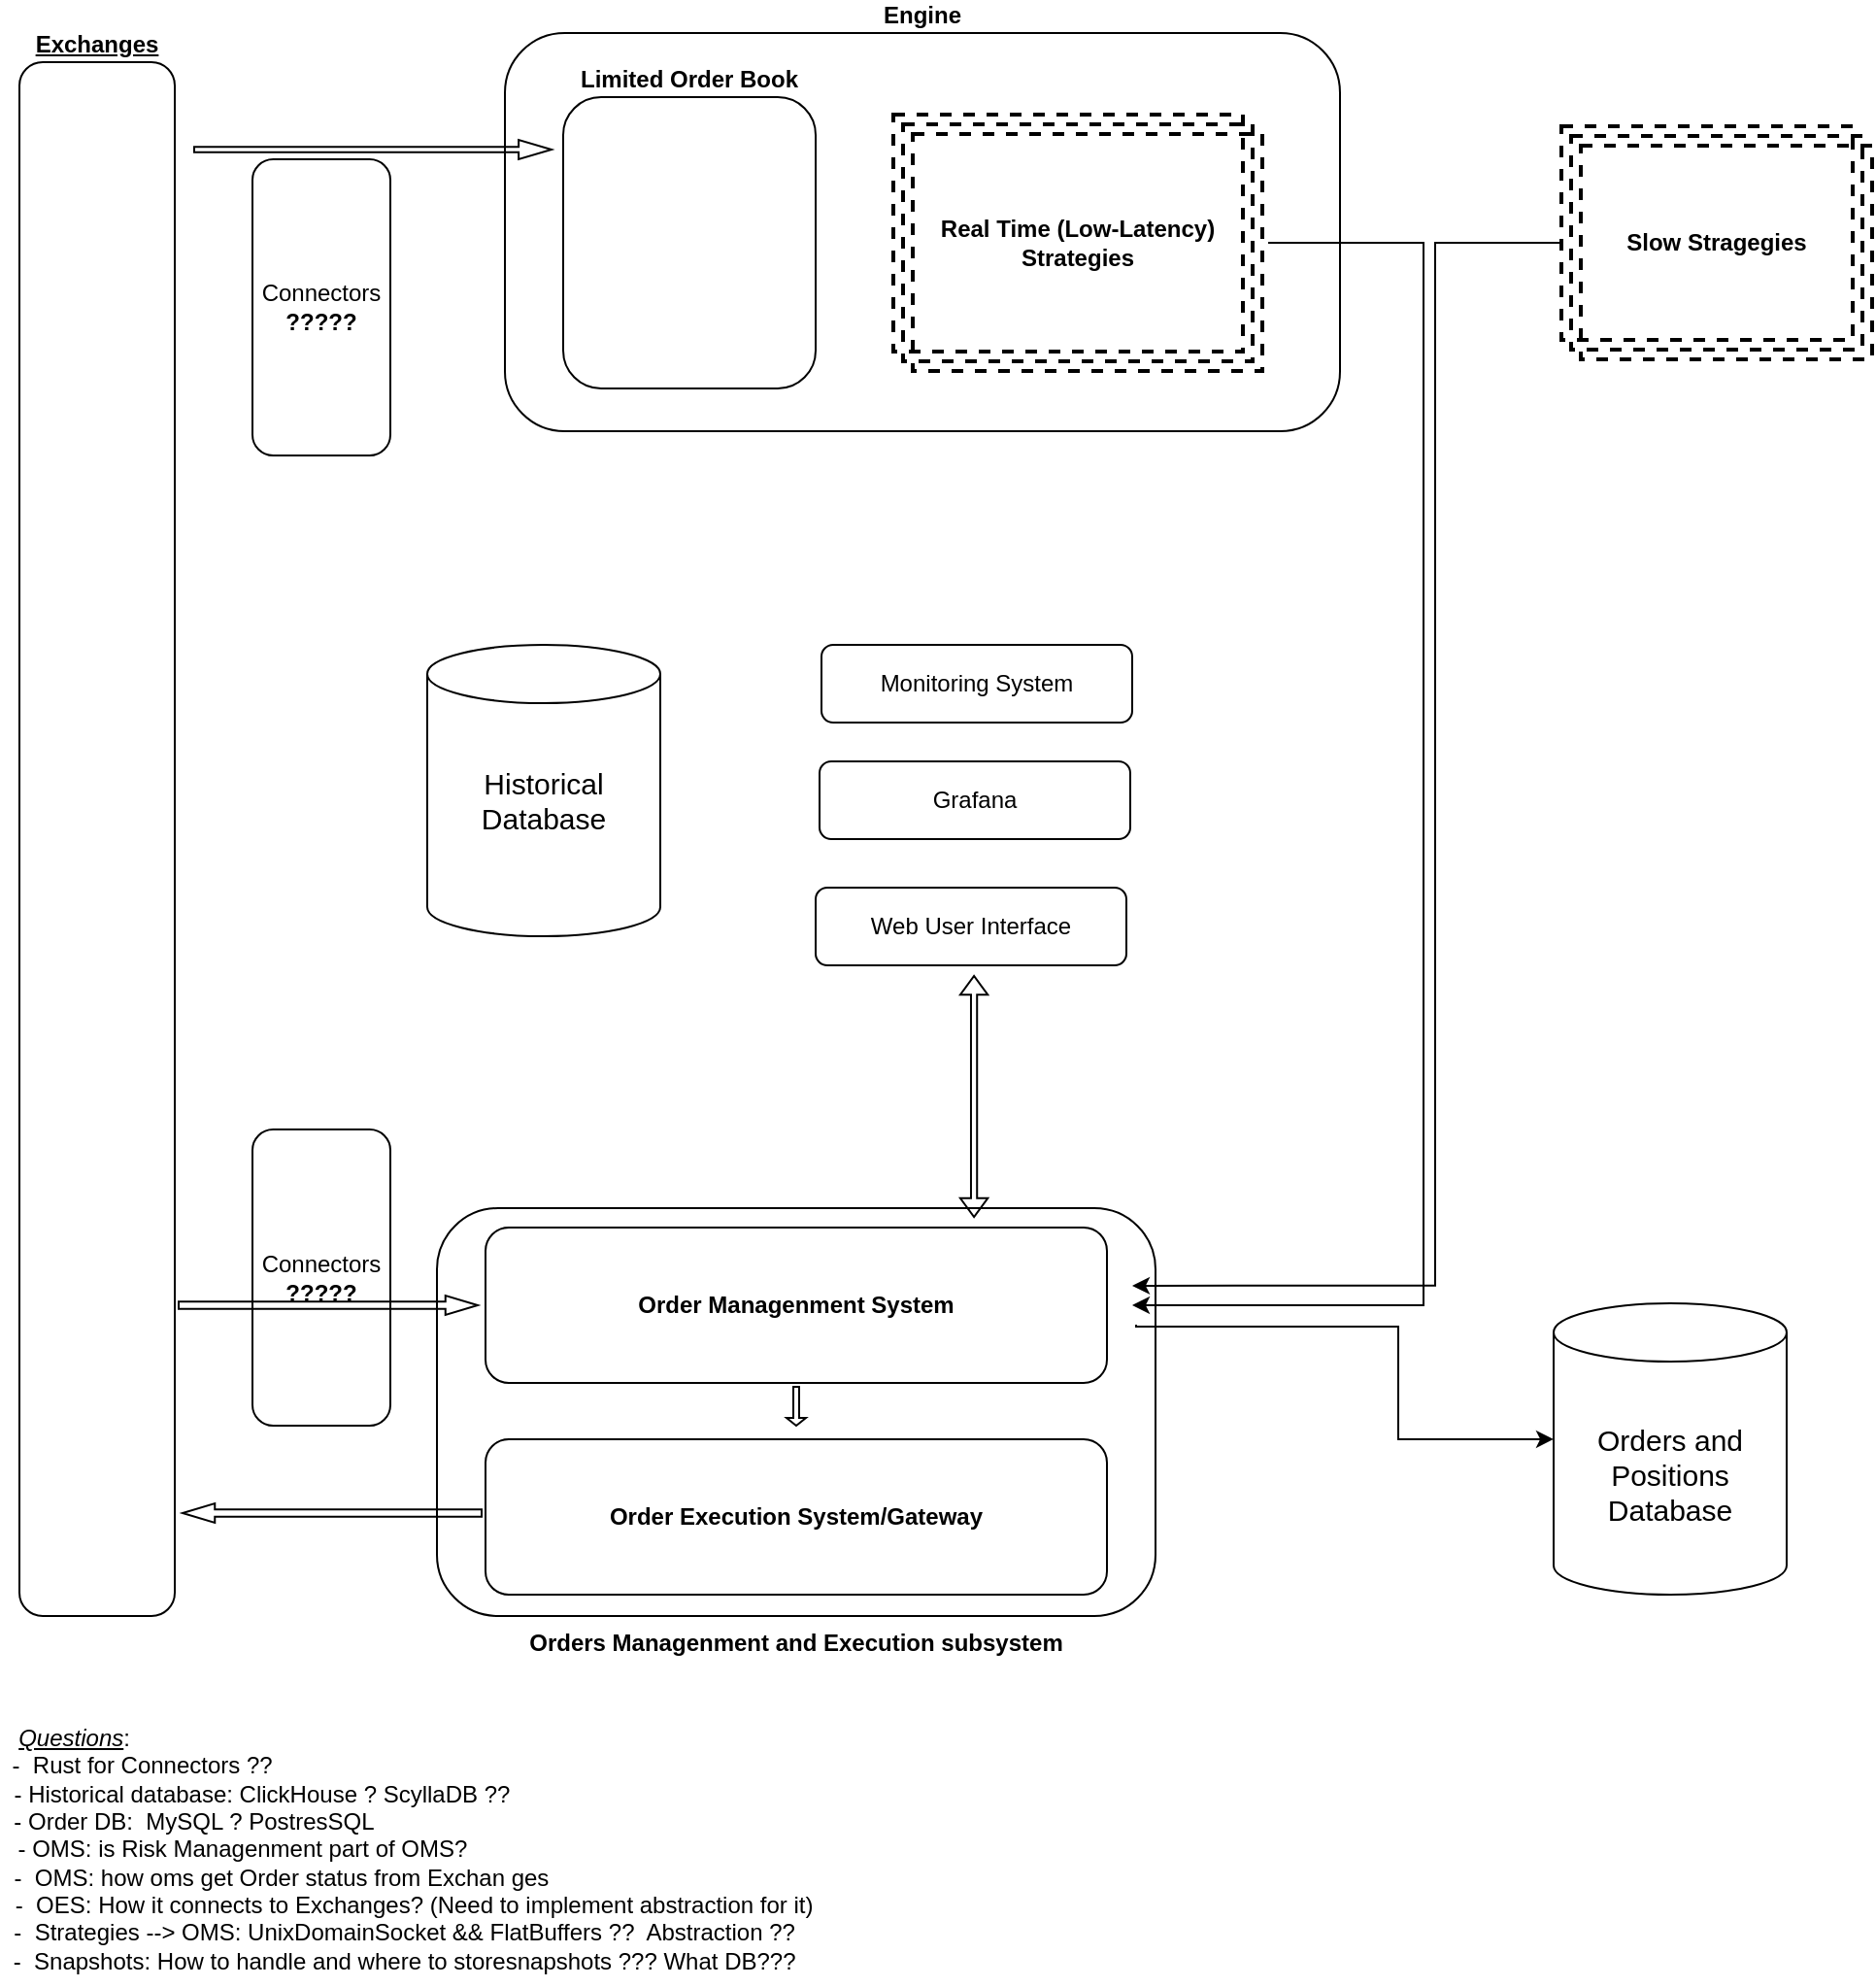 <mxfile version="26.1.2">
  <diagram name="Page-1" id="4KoAmVDkefFNXdqAuzSo">
    <mxGraphModel dx="1050" dy="572" grid="1" gridSize="10" guides="1" tooltips="1" connect="1" arrows="1" fold="1" page="1" pageScale="1" pageWidth="850" pageHeight="1100" math="0" shadow="0">
      <root>
        <mxCell id="0" />
        <mxCell id="1" parent="0" />
        <mxCell id="ha6ITQb57JJ6qsP4La8v-1" value="&lt;b&gt;&lt;u&gt;Exchanges&lt;/u&gt;&lt;/b&gt;" style="rounded=1;whiteSpace=wrap;html=1;fillColor=none;gradientColor=default;labelPosition=center;verticalLabelPosition=top;align=center;verticalAlign=bottom;" parent="1" vertex="1">
          <mxGeometry x="40" y="40" width="80" height="800" as="geometry" />
        </mxCell>
        <mxCell id="ha6ITQb57JJ6qsP4La8v-3" value="&lt;b&gt;Limited Order Book&lt;/b&gt;" style="rounded=1;whiteSpace=wrap;html=1;fillColor=none;gradientColor=default;labelPosition=center;verticalLabelPosition=top;align=center;verticalAlign=bottom;" parent="1" vertex="1">
          <mxGeometry x="320" y="58" width="130" height="150" as="geometry" />
        </mxCell>
        <mxCell id="ha6ITQb57JJ6qsP4La8v-5" value="&lt;font style=&quot;font-size: 15px;&quot;&gt;Historical Database&lt;/font&gt;&lt;div&gt;&lt;br&gt;&lt;/div&gt;" style="shape=cylinder3;whiteSpace=wrap;html=1;boundedLbl=1;backgroundOutline=1;size=15;fillColor=none;" parent="1" vertex="1">
          <mxGeometry x="250" y="340" width="120" height="150" as="geometry" />
        </mxCell>
        <mxCell id="ha6ITQb57JJ6qsP4La8v-8" value="Grafana" style="rounded=1;whiteSpace=wrap;html=1;fillColor=none;" parent="1" vertex="1">
          <mxGeometry x="452" y="400" width="160" height="40" as="geometry" />
        </mxCell>
        <mxCell id="ha6ITQb57JJ6qsP4La8v-11" value="&lt;b&gt;Engine&lt;/b&gt;" style="rounded=1;whiteSpace=wrap;html=1;fillColor=none;labelPosition=center;verticalLabelPosition=top;align=center;verticalAlign=bottom;" parent="1" vertex="1">
          <mxGeometry x="290" y="25" width="430" height="205" as="geometry" />
        </mxCell>
        <mxCell id="ha6ITQb57JJ6qsP4La8v-12" value="&lt;div&gt;Orders and Positions Database&lt;/div&gt;" style="shape=cylinder3;whiteSpace=wrap;html=1;boundedLbl=1;backgroundOutline=1;size=15;fillColor=none;fontSize=15;" parent="1" vertex="1">
          <mxGeometry x="830" y="679" width="120" height="150" as="geometry" />
        </mxCell>
        <mxCell id="ha6ITQb57JJ6qsP4La8v-13" value="Monitoring System" style="rounded=1;whiteSpace=wrap;html=1;fillColor=none;" parent="1" vertex="1">
          <mxGeometry x="453" y="340" width="160" height="40" as="geometry" />
        </mxCell>
        <mxCell id="ha6ITQb57JJ6qsP4La8v-15" value="&lt;b&gt;Order Managenment System&lt;/b&gt;" style="rounded=1;whiteSpace=wrap;html=1;fillColor=none;gradientColor=default;labelPosition=center;verticalLabelPosition=middle;align=center;verticalAlign=middle;" parent="1" vertex="1">
          <mxGeometry x="280" y="640" width="320" height="80" as="geometry" />
        </mxCell>
        <mxCell id="7EvWN0Yc6MDMydtPuUWC-9" style="edgeStyle=orthogonalEdgeStyle;rounded=0;orthogonalLoop=1;jettySize=auto;html=1;entryX=0;entryY=0.473;entryDx=0;entryDy=0;entryPerimeter=0;" parent="1" edge="1">
          <mxGeometry relative="1" as="geometry">
            <mxPoint x="830" y="748.95" as="targetPoint" />
            <mxPoint x="615" y="690" as="sourcePoint" />
            <Array as="points">
              <mxPoint x="615" y="691" />
              <mxPoint x="750" y="691" />
              <mxPoint x="750" y="749" />
            </Array>
          </mxGeometry>
        </mxCell>
        <mxCell id="ha6ITQb57JJ6qsP4La8v-16" value="&lt;b&gt;Orders Managenment and Execution subsystem&lt;/b&gt;" style="rounded=1;whiteSpace=wrap;html=1;fillColor=none;labelPosition=center;verticalLabelPosition=bottom;align=center;verticalAlign=top;" parent="1" vertex="1">
          <mxGeometry x="255" y="630" width="370" height="210" as="geometry" />
        </mxCell>
        <mxCell id="ha6ITQb57JJ6qsP4La8v-17" value="&lt;b&gt;Order Execution System/Gateway&lt;/b&gt;" style="rounded=1;whiteSpace=wrap;html=1;fillColor=none;gradientColor=default;labelPosition=center;verticalLabelPosition=middle;align=center;verticalAlign=middle;" parent="1" vertex="1">
          <mxGeometry x="280" y="749" width="320" height="80" as="geometry" />
        </mxCell>
        <mxCell id="ha6ITQb57JJ6qsP4La8v-23" value="" style="shape=singleArrow;direction=south;whiteSpace=wrap;html=1;" parent="1" vertex="1">
          <mxGeometry x="435" y="722" width="10" height="20" as="geometry" />
        </mxCell>
        <mxCell id="ha6ITQb57JJ6qsP4La8v-25" value="" style="shape=singleArrow;whiteSpace=wrap;html=1;fillColor=none;arrowWidth=0.386;arrowSize=0.108;" parent="1" vertex="1">
          <mxGeometry x="122" y="675" width="154" height="10" as="geometry" />
        </mxCell>
        <mxCell id="ha6ITQb57JJ6qsP4La8v-26" value="" style="shape=singleArrow;whiteSpace=wrap;html=1;fillColor=none;arrowWidth=0.386;arrowSize=0.108;direction=west;" parent="1" vertex="1">
          <mxGeometry x="124" y="782" width="154" height="10" as="geometry" />
        </mxCell>
        <mxCell id="ha6ITQb57JJ6qsP4La8v-29" value="" style="shape=singleArrow;whiteSpace=wrap;html=1;fillColor=none;arrowWidth=0.28;arrowSize=0.092;" parent="1" vertex="1">
          <mxGeometry x="130" y="80" width="184" height="10" as="geometry" />
        </mxCell>
        <mxCell id="7EvWN0Yc6MDMydtPuUWC-5" style="edgeStyle=orthogonalEdgeStyle;rounded=0;orthogonalLoop=1;jettySize=auto;html=1;" parent="1" edge="1">
          <mxGeometry relative="1" as="geometry">
            <mxPoint x="613" y="680" as="targetPoint" />
            <mxPoint x="683" y="133" as="sourcePoint" />
            <Array as="points">
              <mxPoint x="763" y="133" />
              <mxPoint x="763" y="680" />
            </Array>
          </mxGeometry>
        </mxCell>
        <mxCell id="ha6ITQb57JJ6qsP4La8v-32" value="&lt;b&gt;Real Time (Low-Latency)&lt;/b&gt;&lt;div&gt;&lt;b&gt;Strategies&lt;/b&gt;&lt;/div&gt;" style="verticalLabelPosition=middle;verticalAlign=middle;html=1;shape=mxgraph.basic.layered_rect;dx=10;outlineConnect=0;whiteSpace=wrap;fillColor=none;strokeColor=default;strokeWidth=2;dashed=1;labelPosition=center;align=center;" parent="1" vertex="1">
          <mxGeometry x="490" y="67" width="190" height="132" as="geometry" />
        </mxCell>
        <mxCell id="ha6ITQb57JJ6qsP4La8v-34" value="Connectors&lt;br&gt;&lt;b&gt;?????&lt;/b&gt;" style="rounded=1;whiteSpace=wrap;html=1;fillColor=none;" parent="1" vertex="1">
          <mxGeometry x="160" y="90" width="71" height="152.5" as="geometry" />
        </mxCell>
        <mxCell id="ha6ITQb57JJ6qsP4La8v-35" value="Connectors&lt;br&gt;&lt;b&gt;?????&lt;/b&gt;" style="rounded=1;whiteSpace=wrap;html=1;fillColor=none;" parent="1" vertex="1">
          <mxGeometry x="160" y="589.5" width="71" height="152.5" as="geometry" />
        </mxCell>
        <mxCell id="7EvWN0Yc6MDMydtPuUWC-6" style="edgeStyle=orthogonalEdgeStyle;rounded=0;orthogonalLoop=1;jettySize=auto;html=1;" parent="1" edge="1">
          <mxGeometry relative="1" as="geometry">
            <mxPoint x="613" y="669.94" as="targetPoint" />
            <mxPoint x="833" y="132.974" as="sourcePoint" />
            <Array as="points">
              <mxPoint x="769" y="132.94" />
              <mxPoint x="769" y="669.94" />
            </Array>
          </mxGeometry>
        </mxCell>
        <mxCell id="ha6ITQb57JJ6qsP4La8v-36" value="&lt;b&gt;Slow Stragegies&lt;/b&gt;" style="verticalLabelPosition=middle;verticalAlign=middle;html=1;shape=mxgraph.basic.layered_rect;dx=10;outlineConnect=0;whiteSpace=wrap;fillColor=none;strokeColor=default;strokeWidth=2;dashed=1;labelPosition=center;align=center;" parent="1" vertex="1">
          <mxGeometry x="834" y="73" width="160" height="120" as="geometry" />
        </mxCell>
        <mxCell id="7EvWN0Yc6MDMydtPuUWC-1" value="Web User Interface" style="rounded=1;whiteSpace=wrap;html=1;fillColor=none;" parent="1" vertex="1">
          <mxGeometry x="450" y="465" width="160" height="40" as="geometry" />
        </mxCell>
        <mxCell id="7EvWN0Yc6MDMydtPuUWC-8" value="" style="shape=flexArrow;endArrow=classic;startArrow=classic;html=1;rounded=0;width=3.125;endSize=2.875;endWidth=10.02;startWidth=10.02;startSize=2.875;" parent="1" edge="1">
          <mxGeometry width="100" height="100" relative="1" as="geometry">
            <mxPoint x="531.55" y="635" as="sourcePoint" />
            <mxPoint x="531.55" y="510" as="targetPoint" />
          </mxGeometry>
        </mxCell>
        <mxCell id="7EvWN0Yc6MDMydtPuUWC-11" value="&lt;u&gt;&lt;i&gt;Questions&lt;/i&gt;&lt;/u&gt;:&amp;nbsp; &amp;nbsp; &amp;nbsp; &amp;nbsp; &amp;nbsp; &amp;nbsp; &amp;nbsp; &amp;nbsp; &amp;nbsp; &amp;nbsp; &amp;nbsp; &amp;nbsp; &amp;nbsp; &amp;nbsp; &amp;nbsp; &amp;nbsp; &amp;nbsp; &amp;nbsp; &amp;nbsp; &amp;nbsp; &amp;nbsp; &amp;nbsp; &amp;nbsp; &amp;nbsp; &amp;nbsp; &amp;nbsp; &amp;nbsp; &amp;nbsp; &amp;nbsp; &amp;nbsp; &amp;nbsp; &amp;nbsp; &amp;nbsp; &amp;nbsp; &amp;nbsp; &amp;nbsp; &amp;nbsp; &amp;nbsp; &amp;nbsp; &amp;nbsp; &amp;nbsp; &amp;nbsp; &amp;nbsp; &amp;nbsp; &amp;nbsp; &amp;nbsp; &amp;nbsp; &amp;nbsp; &amp;nbsp; &amp;nbsp; &amp;nbsp; &amp;nbsp; &amp;nbsp;&amp;nbsp;&lt;div&gt;-&amp;nbsp; Rust for Connectors ??&amp;nbsp; &amp;nbsp; &amp;nbsp; &amp;nbsp; &amp;nbsp; &amp;nbsp; &amp;nbsp; &amp;nbsp; &amp;nbsp; &amp;nbsp; &amp;nbsp; &amp;nbsp; &amp;nbsp; &amp;nbsp; &amp;nbsp; &amp;nbsp; &amp;nbsp; &amp;nbsp; &amp;nbsp; &amp;nbsp; &amp;nbsp; &amp;nbsp; &amp;nbsp; &amp;nbsp; &amp;nbsp; &amp;nbsp; &amp;nbsp; &amp;nbsp; &amp;nbsp; &amp;nbsp; &amp;nbsp; &amp;nbsp; &amp;nbsp; &amp;nbsp; &amp;nbsp; &amp;nbsp; &amp;nbsp; &amp;nbsp; &amp;nbsp; &amp;nbsp; &amp;nbsp; &amp;nbsp; &amp;nbsp;&lt;/div&gt;&lt;div&gt;- Historical database: ClickHouse ? ScyllaDB ??&amp;nbsp; &amp;nbsp; &amp;nbsp; &amp;nbsp; &amp;nbsp; &amp;nbsp; &amp;nbsp; &amp;nbsp; &amp;nbsp; &amp;nbsp; &amp;nbsp; &amp;nbsp; &amp;nbsp; &amp;nbsp; &amp;nbsp; &amp;nbsp; &amp;nbsp; &amp;nbsp; &amp;nbsp; &amp;nbsp; &amp;nbsp; &amp;nbsp; &amp;nbsp; &amp;nbsp;&amp;nbsp;&lt;/div&gt;&lt;div&gt;&amp;nbsp;- Order DB:&amp;nbsp; MySQL ? PostresSQL&amp;nbsp; &amp;nbsp; &amp;nbsp; &amp;nbsp; &amp;nbsp; &amp;nbsp; &amp;nbsp; &amp;nbsp; &amp;nbsp; &amp;nbsp; &amp;nbsp; &amp;nbsp; &amp;nbsp; &amp;nbsp; &amp;nbsp; &amp;nbsp; &amp;nbsp; &amp;nbsp; &amp;nbsp; &amp;nbsp; &amp;nbsp; &amp;nbsp; &amp;nbsp; &amp;nbsp; &amp;nbsp; &amp;nbsp; &amp;nbsp; &amp;nbsp; &amp;nbsp; &amp;nbsp; &amp;nbsp; &amp;nbsp; &amp;nbsp; &amp;nbsp; &amp;nbsp;&amp;nbsp;&lt;/div&gt;&lt;div&gt;- OMS: is&amp;nbsp;&lt;span style=&quot;background-color: initial;&quot;&gt;Risk Managenment part of OMS&lt;/span&gt;&lt;span style=&quot;background-color: initial;&quot;&gt;?&amp;nbsp; &amp;nbsp; &amp;nbsp; &amp;nbsp; &amp;nbsp; &amp;nbsp; &amp;nbsp; &amp;nbsp; &amp;nbsp; &amp;nbsp; &amp;nbsp; &amp;nbsp; &amp;nbsp; &amp;nbsp; &amp;nbsp; &amp;nbsp; &amp;nbsp; &amp;nbsp; &amp;nbsp; &amp;nbsp; &amp;nbsp; &amp;nbsp; &amp;nbsp; &amp;nbsp; &amp;nbsp; &amp;nbsp; &amp;nbsp;&amp;nbsp;&lt;/span&gt;&lt;/div&gt;&lt;div&gt;-&amp;nbsp; OMS: how oms get Order status from Exchan ges&amp;nbsp; &amp;nbsp; &amp;nbsp; &amp;nbsp; &amp;nbsp; &amp;nbsp; &amp;nbsp; &amp;nbsp; &amp;nbsp; &amp;nbsp; &amp;nbsp; &amp;nbsp; &amp;nbsp; &amp;nbsp; &amp;nbsp; &amp;nbsp; &amp;nbsp; &amp;nbsp; &amp;nbsp; &amp;nbsp; &amp;nbsp;&amp;nbsp;&lt;/div&gt;&lt;div&gt;-&amp;nbsp; OES: How it connects to Exchanges? (Need to implement abstraction for it)&amp;nbsp;&lt;/div&gt;&lt;div&gt;-&amp;nbsp; Strategies --&amp;gt; OMS: UnixDomainSocket &amp;amp;&amp;amp; FlatBuffers ??&amp;nbsp; Abstraction ??&amp;nbsp; &amp;nbsp;&amp;nbsp;&lt;/div&gt;&lt;div&gt;-&amp;nbsp; Snapshots: How to handle and where to storesnapshots ??? What DB???&amp;nbsp; &amp;nbsp;&amp;nbsp;&lt;/div&gt;" style="text;html=1;align=center;verticalAlign=middle;whiteSpace=wrap;rounded=0;labelPosition=center;verticalLabelPosition=middle;" parent="1" vertex="1">
          <mxGeometry x="30" y="890" width="430" height="140" as="geometry" />
        </mxCell>
      </root>
    </mxGraphModel>
  </diagram>
</mxfile>
